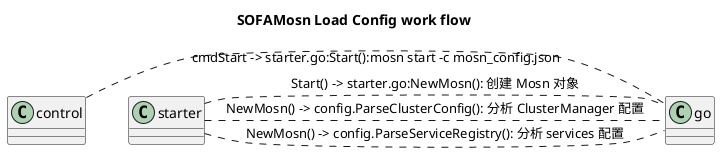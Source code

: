 @startuml
title: SOFAMosn Load Config work flow

control.go:cmdStart -> starter.go:Start():mosn start -c mosn_config.json
starter.go:Start() -> starter.go:NewMosn(): 创建 Mosn 对象

starter.go:NewMosn() -> config.ParseServiceRegistry(): 分析 services 配置
starter.go:NewMosn() -> config.ParseClusterConfig(): 分析 ClusterManager 配置

@enduml
